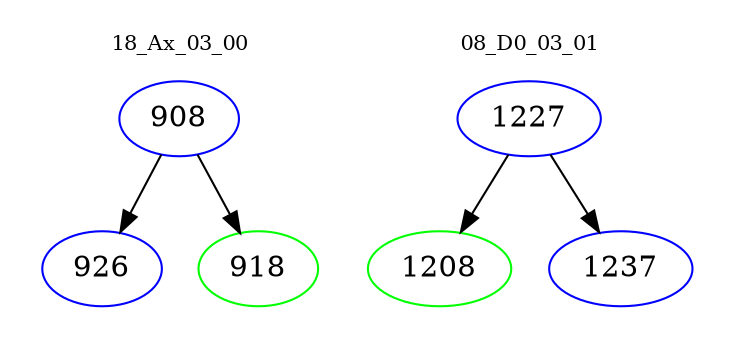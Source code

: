 digraph{
subgraph cluster_0 {
color = white
label = "18_Ax_03_00";
fontsize=10;
T0_908 [label="908", color="blue"]
T0_908 -> T0_926 [color="black"]
T0_926 [label="926", color="blue"]
T0_908 -> T0_918 [color="black"]
T0_918 [label="918", color="green"]
}
subgraph cluster_1 {
color = white
label = "08_D0_03_01";
fontsize=10;
T1_1227 [label="1227", color="blue"]
T1_1227 -> T1_1208 [color="black"]
T1_1208 [label="1208", color="green"]
T1_1227 -> T1_1237 [color="black"]
T1_1237 [label="1237", color="blue"]
}
}
